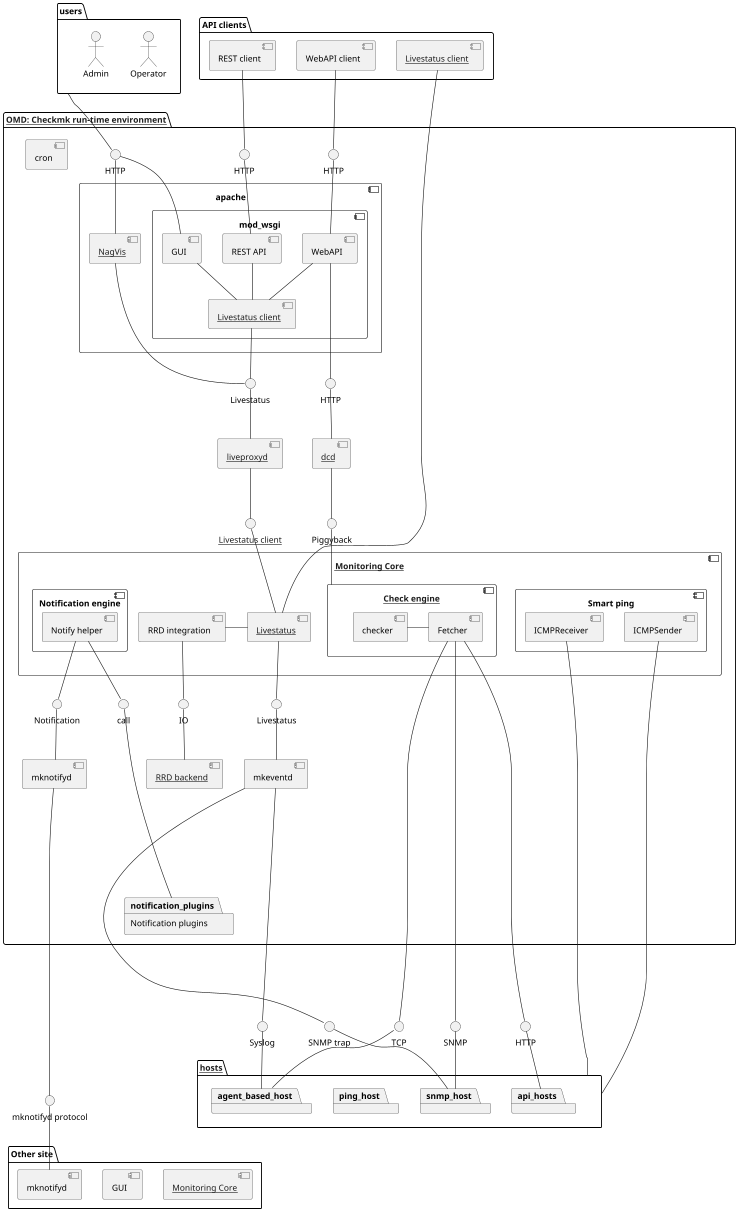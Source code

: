 @startuml
skinparam componentStyle uml2
skinparam monochrome true
' Remove shadows
skinparam shadowing false
scale 0.6

package users {
    actor "Operator" as operator
    actor "Admin" as admin
}

package "API clients" as api_clients {
    component "WebAPI client" as web_api_client
    component "REST client" as rest_api_client
    component "[[../arch-comp-livestatus-client.html Livestatus client]]" as external_livestatus_client
}

package "[[../arch-comp-omd.html OMD: Checkmk run-time environment]]" as omd {
    interface HTTP as http_gui
    interface HTTP as http_rest_api
    interface HTTP as http_web_api
    component apache {
        component "mod_wsgi" as mod_wsgi {
            component GUI
            component "REST API" as rest_api
            component WebAPI
            component "[[../arch-comp-livestatus-client.html Livestatus client]]" as apache_livestatus_client
        }
        component "[[../arch-comp-nagvis.html NagVis]]" as nagvis
    }
    interface Livestatus as apache_livestatus

    component "[[../arch-comp-core.html Monitoring Core]]" as cmc {
        component "RRD integration" as rrd_integration
        component "[[../arch-comp-livestatus.html Livestatus]]" as cmc_livestatus_server
        component "[[../arch-comp-checkengine.html Check engine]]" as check_engine {
            component checker
            component Fetcher
        }
        component "Smart ping" as smart_ping {
            component ICMPReceiver
            component ICMPSender
        }
        component "Notification engine" as cmc_notify {
            component "Notify helper" as notify_helper
        }
    }
    interface "call" as call_notification_plugins

    component cron

    component "[[../arch-comp-liveproxyd.html liveproxyd]]" as liveproxyd
    interface "[[../arch-comp-livestatus-client.html Livestatus client]]" as liveproxyd_livestatus_client

    component "[[../arch-comp-dcd.html dcd]]" as dcd
    interface "HTTP" as dcd_web_api_client
    interface Piggyback as dcd_piggyback

    component mkeventd
    interface Livestatus as mkeventd_livestatus

    component mknotifyd
    interface Notification as mknotifyd_notification

    component "[[../arch-comp-rrd-backend.html RRD backend]]" as rrd_backend
    interface "IO" as rrd_io

    package "Notification plugins" as notification_plugins
}

package "Other site" as other_site {
    component "[[../arch-comp-core.html Monitoring Core]]" as cmc_other_site
    component "GUI" as gui_other_site
    component "mknotifyd" as mknotifyd_other_site
}
interface "mknotifyd protocol" as mknotifyd_protocol

package "[[../arch-comp-hosts.html hosts]]" as hosts {
    package agent_based_host
    package snmp_host
    package ping_host
    package api_hosts
}
interface TCP
interface Syslog
interface SNMP
interface "SNMP trap" as trap
interface HTTP as api_hosts_http

users -d- http_gui
web_api_client -d- http_web_api
rest_api_client -d- http_rest_api

http_gui -d- GUI
http_gui -d- nagvis
http_web_api -d- WebAPI
http_rest_api -d- rest_api

GUI -d- apache_livestatus_client
WebAPI -d- apache_livestatus_client
rest_api -d- apache_livestatus_client
apache_livestatus_client -d- apache_livestatus
nagvis -d- apache_livestatus
apache_livestatus -d- liveproxyd

liveproxyd -d- liveproxyd_livestatus_client
liveproxyd_livestatus_client -d- cmc_livestatus_server

dcd -u- dcd_web_api_client
dcd -d- dcd_piggyback
dcd_web_api_client -l- WebAPI
dcd_piggyback -d- check_engine

' Help visualization
notify_helper -[hidden]r-> rrd_integration
rrd_integration -r- cmc_livestatus_server
checker -r- Fetcher

external_livestatus_client -d- cmc_livestatus_server
Fetcher -d----- TCP
Fetcher -d----- SNMP
Fetcher -d----- api_hosts_http
TCP -d- agent_based_host
SNMP -d- snmp_host
api_hosts_http -d- api_hosts
ICMPSender -d---- hosts
ICMPReceiver -d---- hosts

rrd_integration -d- rrd_io
rrd_io -d- rrd_backend

notify_helper -d- call_notification_plugins
call_notification_plugins -d---- notification_plugins
notify_helper -d- mknotifyd_notification
mknotifyd_notification -d- mknotifyd
mknotifyd -d------ mknotifyd_protocol
mknotifyd_protocol -d- mknotifyd_other_site

cmc_livestatus_server -d- mkeventd_livestatus
mkeventd_livestatus -d- mkeventd
mkeventd -d-- Syslog
Syslog -d- agent_based_host
mkeventd -d----- trap
trap -d- snmp_host

@enduml
